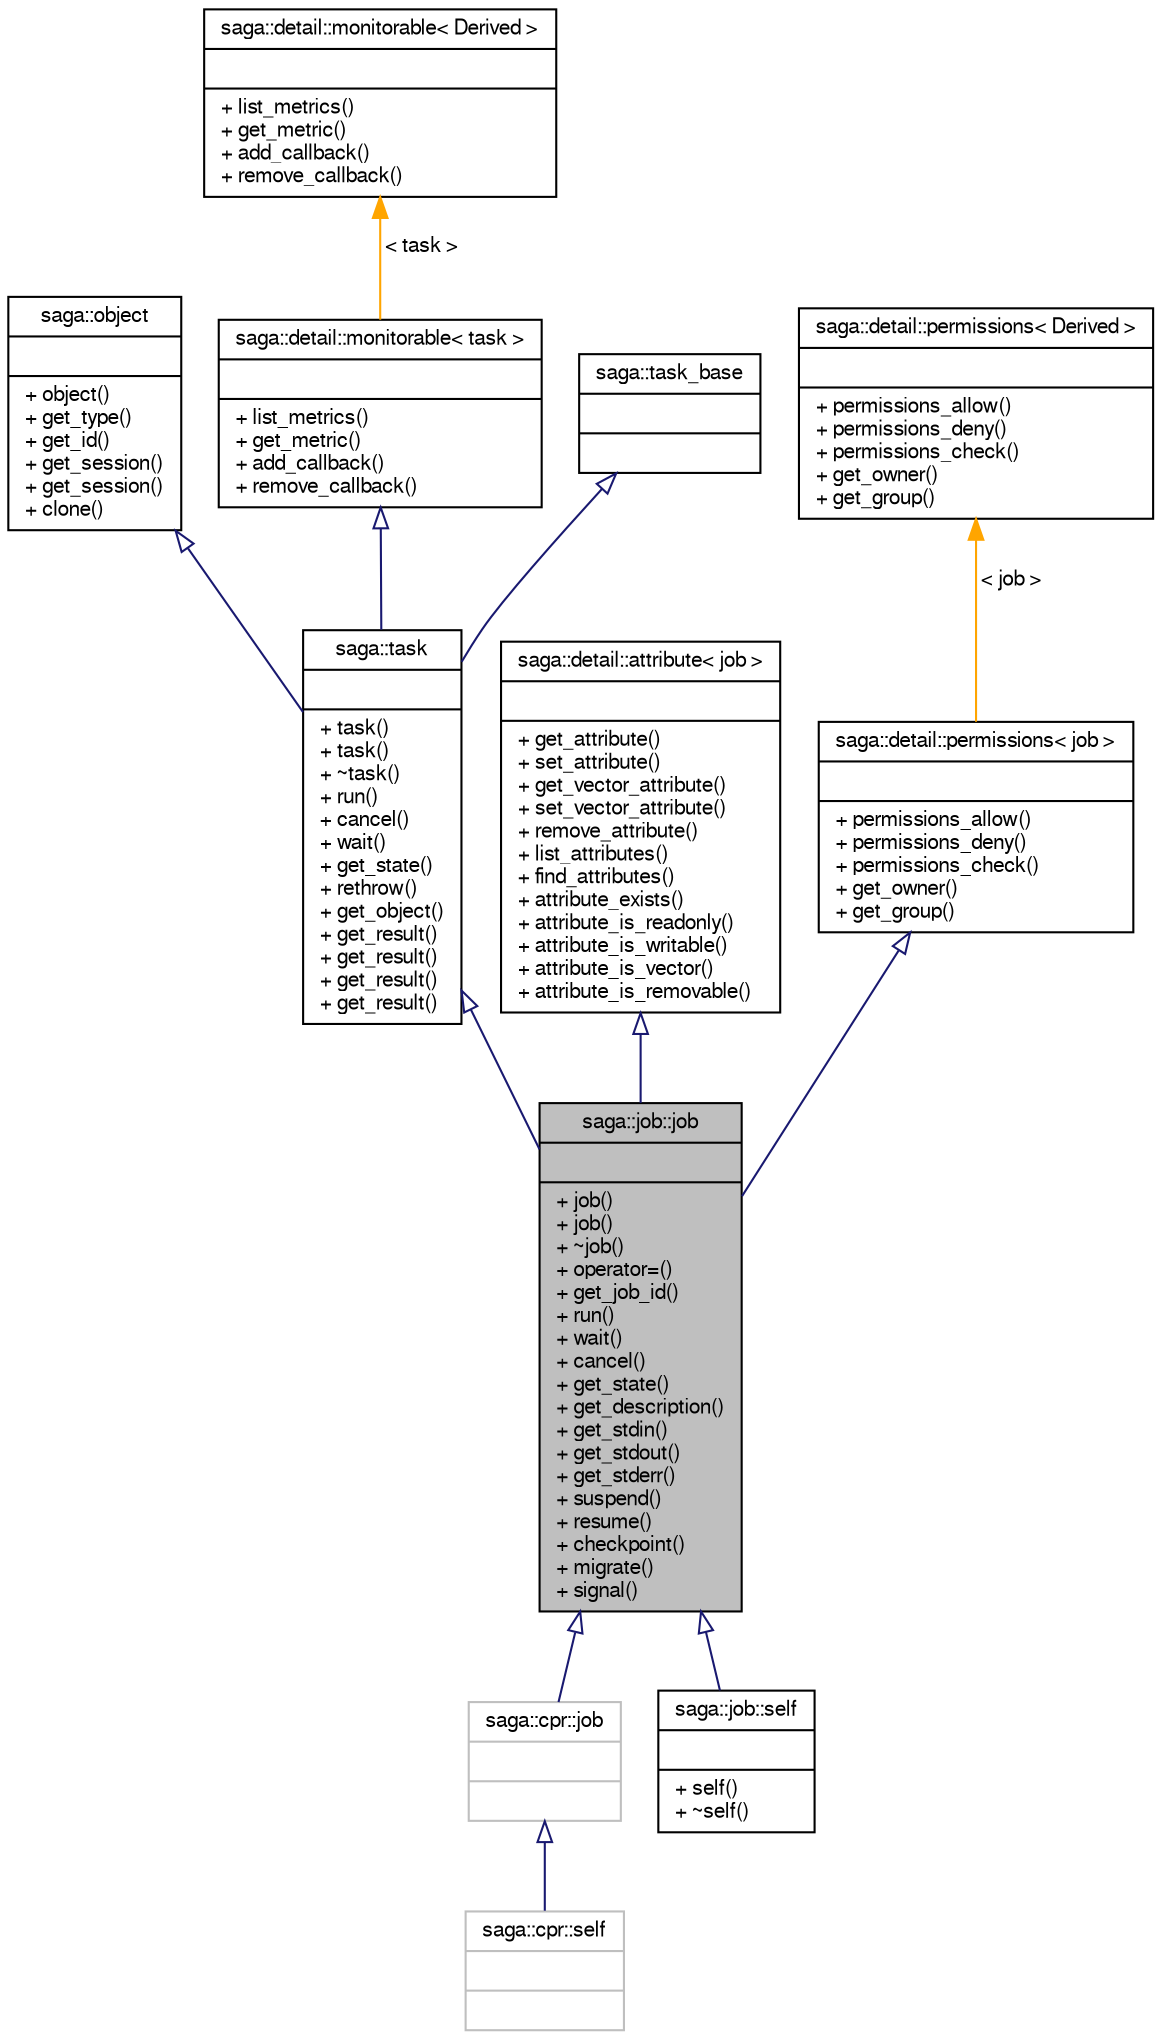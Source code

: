 digraph G
{
  bgcolor="transparent";
  edge [fontname="FreeSans",fontsize="10",labelfontname="FreeSans",labelfontsize="10"];
  node [fontname="FreeSans",fontsize="10",shape=record];
  Node1 [label="{saga::job::job\n||+ job()\l+ job()\l+ ~job()\l+ operator=()\l+ get_job_id()\l+ run()\l+ wait()\l+ cancel()\l+ get_state()\l+ get_description()\l+ get_stdin()\l+ get_stdout()\l+ get_stderr()\l+ suspend()\l+ resume()\l+ checkpoint()\l+ migrate()\l+ signal()\l}",height=0.2,width=0.4,color="black", fillcolor="grey75", style="filled" fontcolor="black"];
  Node2 -> Node1 [dir="back",color="midnightblue",fontsize="10",style="solid",arrowtail="onormal",fontname="FreeSans"];
  Node2 [label="{saga::task\n||+ task()\l+ task()\l+ ~task()\l+ run()\l+ cancel()\l+ wait()\l+ get_state()\l+ rethrow()\l+ get_object()\l+ get_result()\l+ get_result()\l+ get_result()\l+ get_result()\l}",height=0.2,width=0.4,color="black",URL="$classsaga_1_1task.html",tooltip="Brief description starts here."];
  Node3 -> Node2 [dir="back",color="midnightblue",fontsize="10",style="solid",arrowtail="onormal",fontname="FreeSans"];
  Node3 [label="{saga::object\n||+ object()\l+ get_type()\l+ get_id()\l+ get_session()\l+ get_session()\l+ clone()\l}",height=0.2,width=0.4,color="black",URL="$classsaga_1_1object.html",tooltip="Brief description starts here."];
  Node4 -> Node2 [dir="back",color="midnightblue",fontsize="10",style="solid",arrowtail="onormal",fontname="FreeSans"];
  Node4 [label="{saga::detail::monitorable\< task \>\n||+ list_metrics()\l+ get_metric()\l+ add_callback()\l+ remove_callback()\l}",height=0.2,width=0.4,color="black",URL="$structsaga_1_1detail_1_1monitorable.html"];
  Node5 -> Node4 [dir="back",color="orange",fontsize="10",style="solid",label=" \< task \>" ,fontname="FreeSans"];
  Node5 [label="{saga::detail::monitorable\< Derived \>\n||+ list_metrics()\l+ get_metric()\l+ add_callback()\l+ remove_callback()\l}",height=0.2,width=0.4,color="black",URL="$structsaga_1_1detail_1_1monitorable.html",tooltip="The SAGA monitorable interface."];
  Node6 -> Node2 [dir="back",color="midnightblue",fontsize="10",style="solid",arrowtail="onormal",fontname="FreeSans"];
  Node6 [label="{saga::task_base\n||}",height=0.2,width=0.4,color="black",URL="$structsaga_1_1task__base.html",tooltip="Brief description starts here."];
  Node7 -> Node1 [dir="back",color="midnightblue",fontsize="10",style="solid",arrowtail="onormal",fontname="FreeSans"];
  Node7 [label="{saga::detail::attribute\< job \>\n||+ get_attribute()\l+ set_attribute()\l+ get_vector_attribute()\l+ set_vector_attribute()\l+ remove_attribute()\l+ list_attributes()\l+ find_attributes()\l+ attribute_exists()\l+ attribute_is_readonly()\l+ attribute_is_writable()\l+ attribute_is_vector()\l+ attribute_is_removable()\l}",height=0.2,width=0.4,color="black",URL="$structsaga_1_1detail_1_1attribute.html",tooltip="The SAGA attribute interface."];
  Node8 -> Node1 [dir="back",color="midnightblue",fontsize="10",style="solid",arrowtail="onormal",fontname="FreeSans"];
  Node8 [label="{saga::detail::permissions\< job \>\n||+ permissions_allow()\l+ permissions_deny()\l+ permissions_check()\l+ get_owner()\l+ get_group()\l}",height=0.2,width=0.4,color="black",URL="$structsaga_1_1detail_1_1permissions.html"];
  Node9 -> Node8 [dir="back",color="orange",fontsize="10",style="solid",label=" \< job \>" ,fontname="FreeSans"];
  Node9 [label="{saga::detail::permissions\< Derived \>\n||+ permissions_allow()\l+ permissions_deny()\l+ permissions_check()\l+ get_owner()\l+ get_group()\l}",height=0.2,width=0.4,color="black",URL="$structsaga_1_1detail_1_1permissions.html",tooltip="The SAGA permissions interface."];
  Node1 -> Node10 [dir="back",color="midnightblue",fontsize="10",style="solid",arrowtail="onormal",fontname="FreeSans"];
  Node10 [label="{saga::cpr::job\n||}",height=0.2,width=0.4,color="grey75",tooltip="The job is a saga::job with additional checkpoint and recovery related methods."];
  Node10 -> Node11 [dir="back",color="midnightblue",fontsize="10",style="solid",arrowtail="onormal",fontname="FreeSans"];
  Node11 [label="{saga::cpr::self\n||}",height=0.2,width=0.4,color="grey75",tooltip="The job_self class is a job which represents the current application."];
  Node1 -> Node12 [dir="back",color="midnightblue",fontsize="10",style="solid",arrowtail="onormal",fontname="FreeSans"];
  Node12 [label="{saga::job::self\n||+ self()\l+ ~self()\l}",height=0.2,width=0.4,color="black",URL="$classsaga_1_1job_1_1self.html",tooltip="The job_self class is a job which represents the current application."];
}
